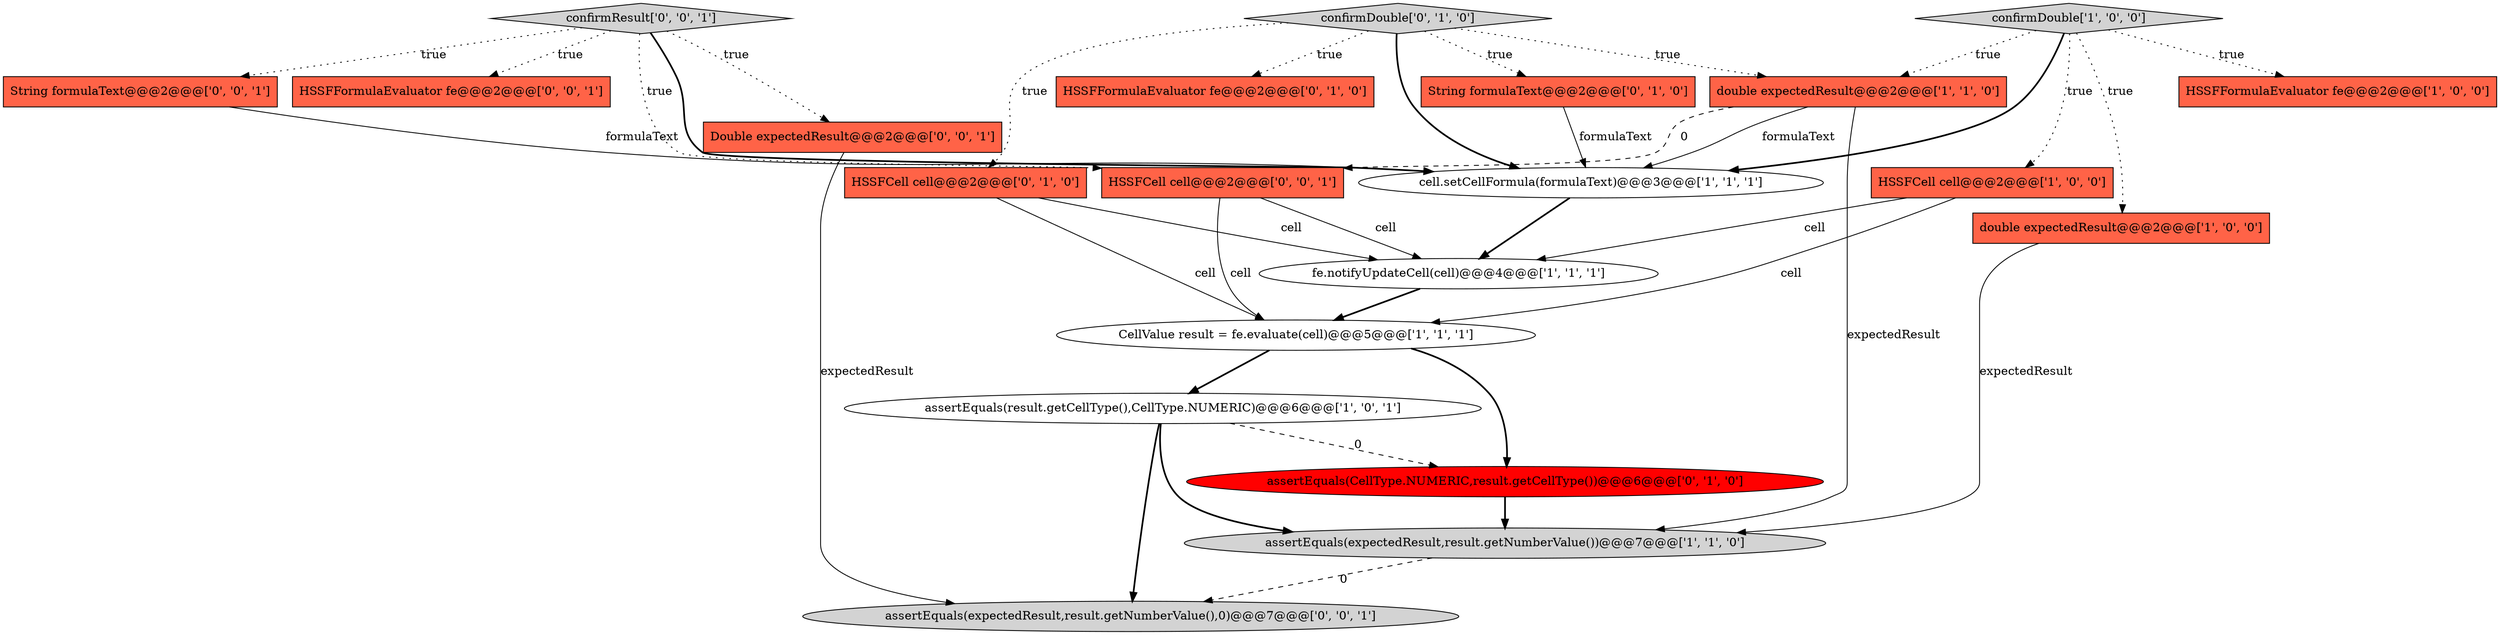 digraph {
14 [style = filled, label = "confirmDouble['0', '1', '0']", fillcolor = lightgray, shape = diamond image = "AAA0AAABBB2BBB"];
6 [style = filled, label = "CellValue result = fe.evaluate(cell)@@@5@@@['1', '1', '1']", fillcolor = white, shape = ellipse image = "AAA0AAABBB1BBB"];
13 [style = filled, label = "HSSFCell cell@@@2@@@['0', '1', '0']", fillcolor = tomato, shape = box image = "AAA0AAABBB2BBB"];
5 [style = filled, label = "double expectedResult@@@2@@@['1', '0', '0']", fillcolor = tomato, shape = box image = "AAA0AAABBB1BBB"];
12 [style = filled, label = "String formulaText@@@2@@@['0', '1', '0']", fillcolor = tomato, shape = box image = "AAA0AAABBB2BBB"];
20 [style = filled, label = "confirmResult['0', '0', '1']", fillcolor = lightgray, shape = diamond image = "AAA0AAABBB3BBB"];
18 [style = filled, label = "HSSFFormulaEvaluator fe@@@2@@@['0', '0', '1']", fillcolor = tomato, shape = box image = "AAA0AAABBB3BBB"];
8 [style = filled, label = "double expectedResult@@@2@@@['1', '1', '0']", fillcolor = tomato, shape = box image = "AAA0AAABBB1BBB"];
17 [style = filled, label = "assertEquals(expectedResult,result.getNumberValue(),0)@@@7@@@['0', '0', '1']", fillcolor = lightgray, shape = ellipse image = "AAA0AAABBB3BBB"];
1 [style = filled, label = "assertEquals(result.getCellType(),CellType.NUMERIC)@@@6@@@['1', '0', '1']", fillcolor = white, shape = ellipse image = "AAA0AAABBB1BBB"];
9 [style = filled, label = "fe.notifyUpdateCell(cell)@@@4@@@['1', '1', '1']", fillcolor = white, shape = ellipse image = "AAA0AAABBB1BBB"];
10 [style = filled, label = "assertEquals(CellType.NUMERIC,result.getCellType())@@@6@@@['0', '1', '0']", fillcolor = red, shape = ellipse image = "AAA1AAABBB2BBB"];
11 [style = filled, label = "HSSFFormulaEvaluator fe@@@2@@@['0', '1', '0']", fillcolor = tomato, shape = box image = "AAA0AAABBB2BBB"];
7 [style = filled, label = "confirmDouble['1', '0', '0']", fillcolor = lightgray, shape = diamond image = "AAA0AAABBB1BBB"];
3 [style = filled, label = "HSSFCell cell@@@2@@@['1', '0', '0']", fillcolor = tomato, shape = box image = "AAA0AAABBB1BBB"];
15 [style = filled, label = "Double expectedResult@@@2@@@['0', '0', '1']", fillcolor = tomato, shape = box image = "AAA0AAABBB3BBB"];
4 [style = filled, label = "assertEquals(expectedResult,result.getNumberValue())@@@7@@@['1', '1', '0']", fillcolor = lightgray, shape = ellipse image = "AAA0AAABBB1BBB"];
16 [style = filled, label = "String formulaText@@@2@@@['0', '0', '1']", fillcolor = tomato, shape = box image = "AAA0AAABBB3BBB"];
2 [style = filled, label = "cell.setCellFormula(formulaText)@@@3@@@['1', '1', '1']", fillcolor = white, shape = ellipse image = "AAA0AAABBB1BBB"];
19 [style = filled, label = "HSSFCell cell@@@2@@@['0', '0', '1']", fillcolor = tomato, shape = box image = "AAA0AAABBB3BBB"];
0 [style = filled, label = "HSSFFormulaEvaluator fe@@@2@@@['1', '0', '0']", fillcolor = tomato, shape = box image = "AAA0AAABBB1BBB"];
8->19 [style = dashed, label="0"];
1->4 [style = bold, label=""];
13->9 [style = solid, label="cell"];
14->12 [style = dotted, label="true"];
4->17 [style = dashed, label="0"];
19->9 [style = solid, label="cell"];
13->6 [style = solid, label="cell"];
3->6 [style = solid, label="cell"];
12->2 [style = solid, label="formulaText"];
1->10 [style = dashed, label="0"];
2->9 [style = bold, label=""];
3->9 [style = solid, label="cell"];
7->0 [style = dotted, label="true"];
8->2 [style = solid, label="formulaText"];
15->17 [style = solid, label="expectedResult"];
16->2 [style = solid, label="formulaText"];
14->13 [style = dotted, label="true"];
1->17 [style = bold, label=""];
9->6 [style = bold, label=""];
7->5 [style = dotted, label="true"];
20->2 [style = bold, label=""];
6->1 [style = bold, label=""];
7->3 [style = dotted, label="true"];
7->2 [style = bold, label=""];
6->10 [style = bold, label=""];
19->6 [style = solid, label="cell"];
14->8 [style = dotted, label="true"];
10->4 [style = bold, label=""];
20->18 [style = dotted, label="true"];
14->11 [style = dotted, label="true"];
14->2 [style = bold, label=""];
20->19 [style = dotted, label="true"];
8->4 [style = solid, label="expectedResult"];
5->4 [style = solid, label="expectedResult"];
7->8 [style = dotted, label="true"];
20->15 [style = dotted, label="true"];
20->16 [style = dotted, label="true"];
}
